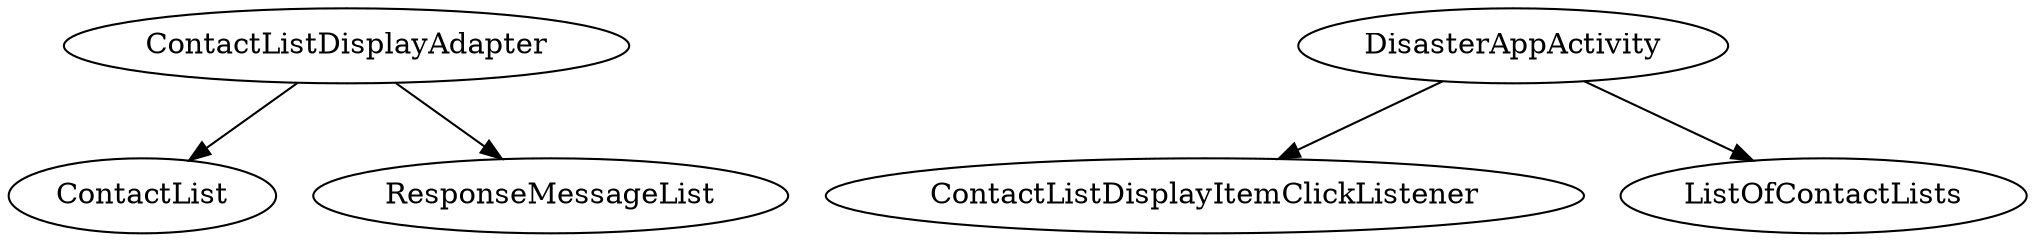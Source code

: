digraph G1 {
  concentrate = true;
  ContactListDisplayAdapter -> ContactList;
  ContactListDisplayAdapter -> ResponseMessageList;
  DisasterAppActivity -> ContactListDisplayItemClickListener;
  DisasterAppActivity -> ListOfContactLists;
}
